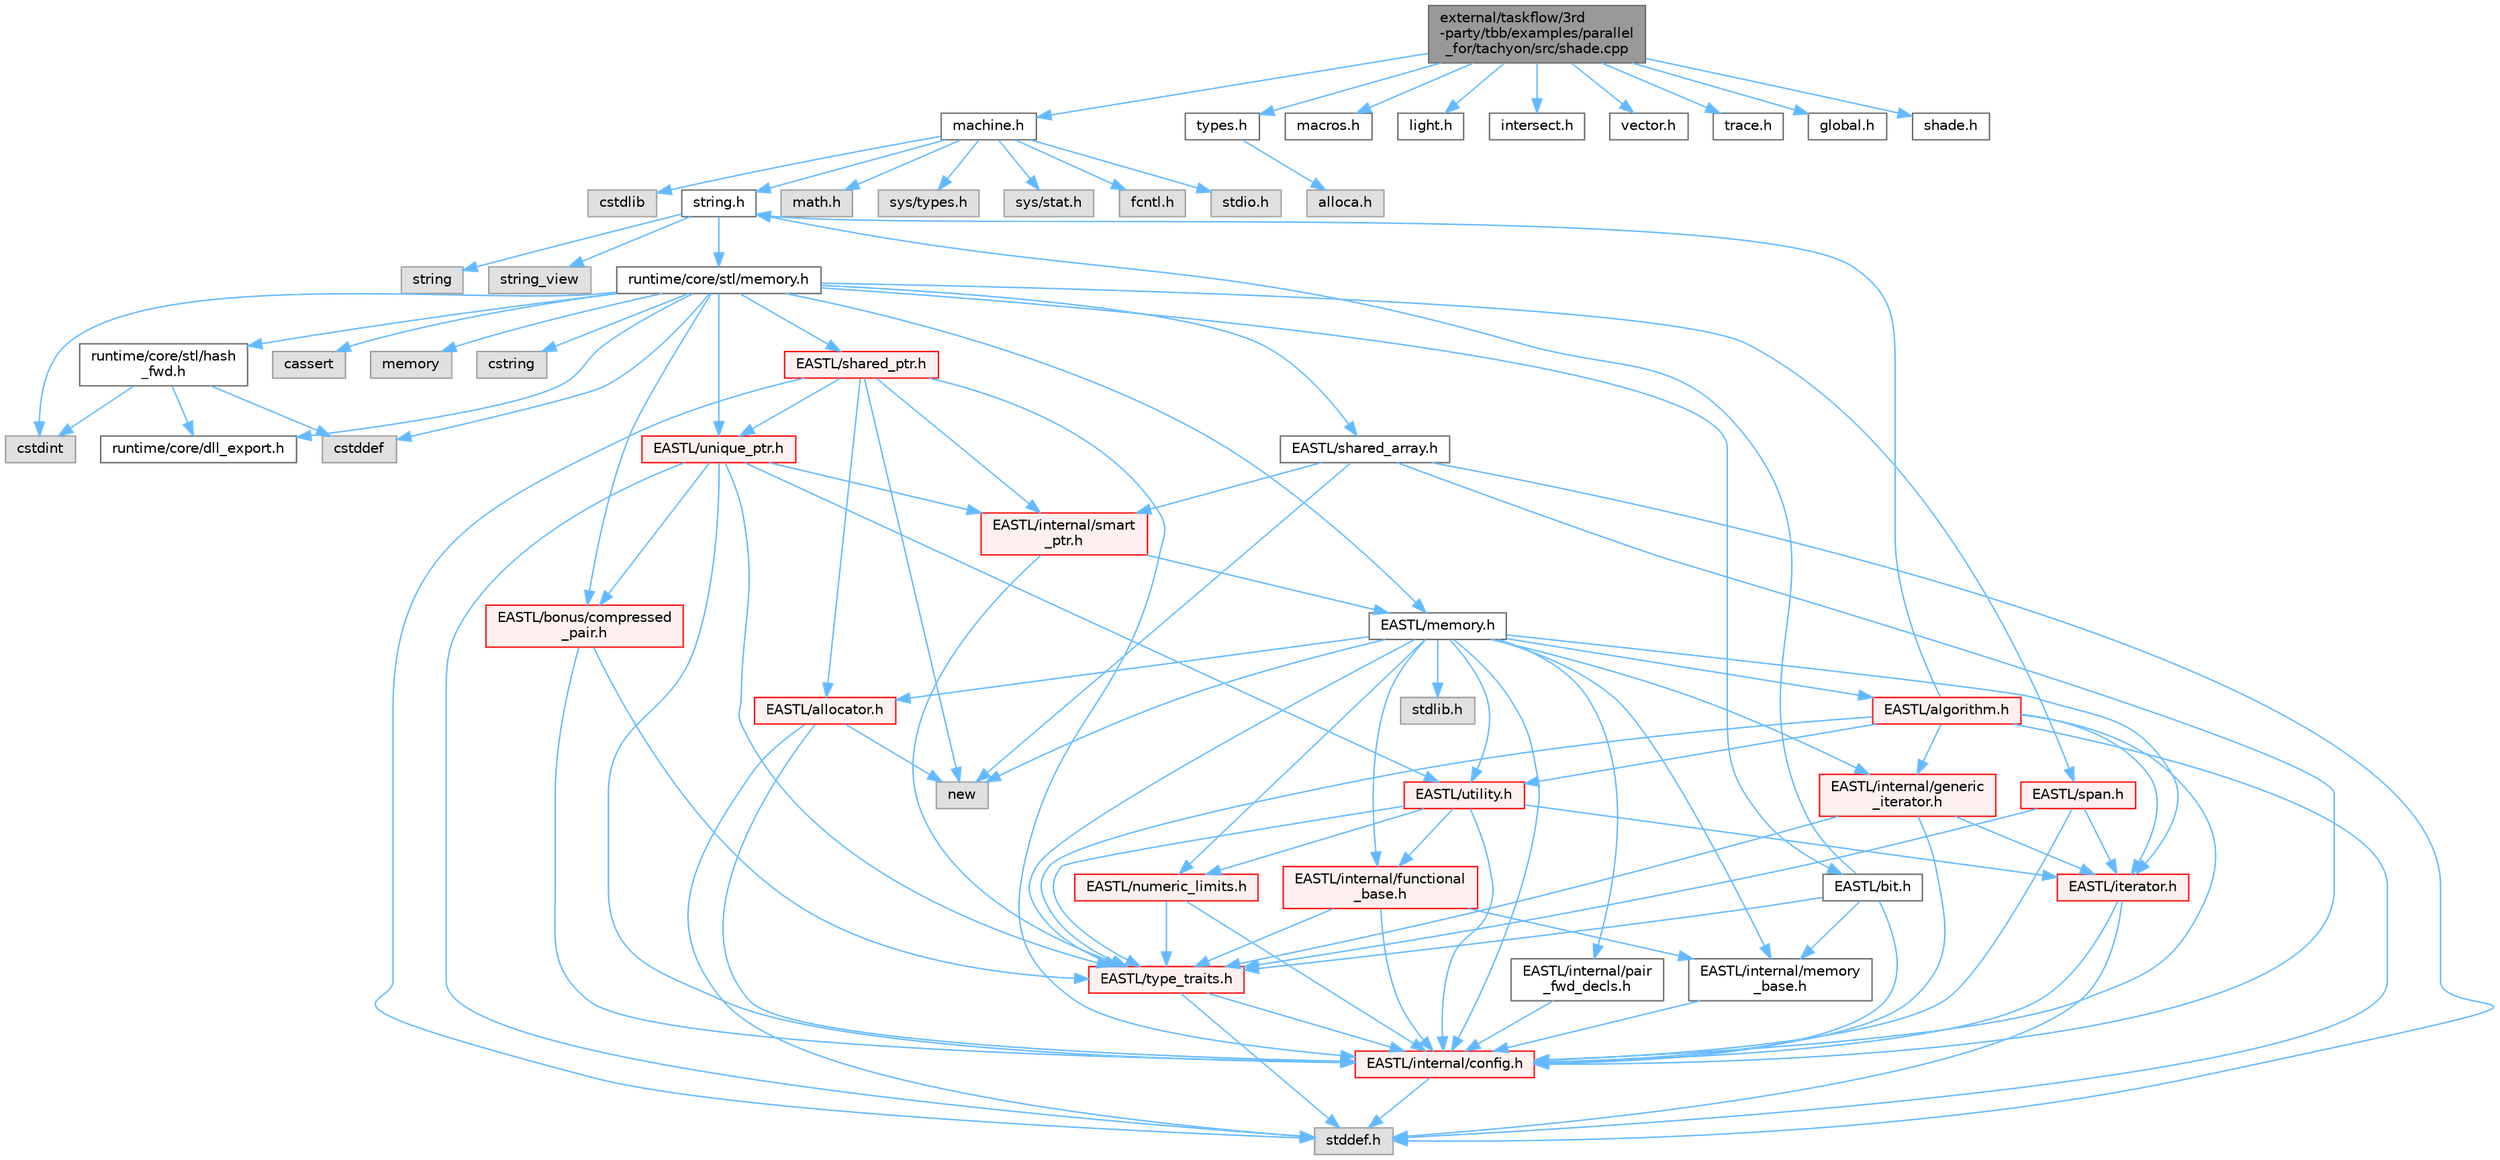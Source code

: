 digraph "external/taskflow/3rd-party/tbb/examples/parallel_for/tachyon/src/shade.cpp"
{
 // LATEX_PDF_SIZE
  bgcolor="transparent";
  edge [fontname=Helvetica,fontsize=10,labelfontname=Helvetica,labelfontsize=10];
  node [fontname=Helvetica,fontsize=10,shape=box,height=0.2,width=0.4];
  Node1 [id="Node000001",label="external/taskflow/3rd\l-party/tbb/examples/parallel\l_for/tachyon/src/shade.cpp",height=0.2,width=0.4,color="gray40", fillcolor="grey60", style="filled", fontcolor="black",tooltip=" "];
  Node1 -> Node2 [id="edge108_Node000001_Node000002",color="steelblue1",style="solid",tooltip=" "];
  Node2 [id="Node000002",label="machine.h",height=0.2,width=0.4,color="grey40", fillcolor="white", style="filled",URL="$machine_8h.html",tooltip=" "];
  Node2 -> Node3 [id="edge109_Node000002_Node000003",color="steelblue1",style="solid",tooltip=" "];
  Node3 [id="Node000003",label="stdio.h",height=0.2,width=0.4,color="grey60", fillcolor="#E0E0E0", style="filled",tooltip=" "];
  Node2 -> Node4 [id="edge110_Node000002_Node000004",color="steelblue1",style="solid",tooltip=" "];
  Node4 [id="Node000004",label="cstdlib",height=0.2,width=0.4,color="grey60", fillcolor="#E0E0E0", style="filled",tooltip=" "];
  Node2 -> Node5 [id="edge111_Node000002_Node000005",color="steelblue1",style="solid",tooltip=" "];
  Node5 [id="Node000005",label="string.h",height=0.2,width=0.4,color="grey40", fillcolor="white", style="filled",URL="$string_8h.html",tooltip=" "];
  Node5 -> Node6 [id="edge112_Node000005_Node000006",color="steelblue1",style="solid",tooltip=" "];
  Node6 [id="Node000006",label="string",height=0.2,width=0.4,color="grey60", fillcolor="#E0E0E0", style="filled",tooltip=" "];
  Node5 -> Node7 [id="edge113_Node000005_Node000007",color="steelblue1",style="solid",tooltip=" "];
  Node7 [id="Node000007",label="string_view",height=0.2,width=0.4,color="grey60", fillcolor="#E0E0E0", style="filled",tooltip=" "];
  Node5 -> Node8 [id="edge114_Node000005_Node000008",color="steelblue1",style="solid",tooltip=" "];
  Node8 [id="Node000008",label="runtime/core/stl/memory.h",height=0.2,width=0.4,color="grey40", fillcolor="white", style="filled",URL="$runtime_2core_2stl_2memory_8h.html",tooltip=" "];
  Node8 -> Node9 [id="edge115_Node000008_Node000009",color="steelblue1",style="solid",tooltip=" "];
  Node9 [id="Node000009",label="cstddef",height=0.2,width=0.4,color="grey60", fillcolor="#E0E0E0", style="filled",tooltip=" "];
  Node8 -> Node10 [id="edge116_Node000008_Node000010",color="steelblue1",style="solid",tooltip=" "];
  Node10 [id="Node000010",label="cstdint",height=0.2,width=0.4,color="grey60", fillcolor="#E0E0E0", style="filled",tooltip=" "];
  Node8 -> Node11 [id="edge117_Node000008_Node000011",color="steelblue1",style="solid",tooltip=" "];
  Node11 [id="Node000011",label="cassert",height=0.2,width=0.4,color="grey60", fillcolor="#E0E0E0", style="filled",tooltip=" "];
  Node8 -> Node12 [id="edge118_Node000008_Node000012",color="steelblue1",style="solid",tooltip=" "];
  Node12 [id="Node000012",label="memory",height=0.2,width=0.4,color="grey60", fillcolor="#E0E0E0", style="filled",tooltip=" "];
  Node8 -> Node13 [id="edge119_Node000008_Node000013",color="steelblue1",style="solid",tooltip=" "];
  Node13 [id="Node000013",label="cstring",height=0.2,width=0.4,color="grey60", fillcolor="#E0E0E0", style="filled",tooltip=" "];
  Node8 -> Node14 [id="edge120_Node000008_Node000014",color="steelblue1",style="solid",tooltip=" "];
  Node14 [id="Node000014",label="EASTL/bit.h",height=0.2,width=0.4,color="grey40", fillcolor="white", style="filled",URL="$bit_8h.html",tooltip=" "];
  Node14 -> Node15 [id="edge121_Node000014_Node000015",color="steelblue1",style="solid",tooltip=" "];
  Node15 [id="Node000015",label="EASTL/internal/config.h",height=0.2,width=0.4,color="red", fillcolor="#FFF0F0", style="filled",URL="$runtime_2_e_a_s_t_l_2include_2_e_a_s_t_l_2internal_2config_8h.html",tooltip=" "];
  Node15 -> Node23 [id="edge122_Node000015_Node000023",color="steelblue1",style="solid",tooltip=" "];
  Node23 [id="Node000023",label="stddef.h",height=0.2,width=0.4,color="grey60", fillcolor="#E0E0E0", style="filled",tooltip=" "];
  Node14 -> Node24 [id="edge123_Node000014_Node000024",color="steelblue1",style="solid",tooltip=" "];
  Node24 [id="Node000024",label="EASTL/internal/memory\l_base.h",height=0.2,width=0.4,color="grey40", fillcolor="white", style="filled",URL="$memory__base_8h.html",tooltip=" "];
  Node24 -> Node15 [id="edge124_Node000024_Node000015",color="steelblue1",style="solid",tooltip=" "];
  Node14 -> Node25 [id="edge125_Node000014_Node000025",color="steelblue1",style="solid",tooltip=" "];
  Node25 [id="Node000025",label="EASTL/type_traits.h",height=0.2,width=0.4,color="red", fillcolor="#FFF0F0", style="filled",URL="$_e_a_s_t_l_2include_2_e_a_s_t_l_2type__traits_8h.html",tooltip=" "];
  Node25 -> Node15 [id="edge126_Node000025_Node000015",color="steelblue1",style="solid",tooltip=" "];
  Node25 -> Node23 [id="edge127_Node000025_Node000023",color="steelblue1",style="solid",tooltip=" "];
  Node14 -> Node5 [id="edge128_Node000014_Node000005",color="steelblue1",style="solid",tooltip=" "];
  Node8 -> Node35 [id="edge129_Node000008_Node000035",color="steelblue1",style="solid",tooltip=" "];
  Node35 [id="Node000035",label="EASTL/memory.h",height=0.2,width=0.4,color="grey40", fillcolor="white", style="filled",URL="$runtime_2_e_a_s_t_l_2include_2_e_a_s_t_l_2memory_8h.html",tooltip=" "];
  Node35 -> Node15 [id="edge130_Node000035_Node000015",color="steelblue1",style="solid",tooltip=" "];
  Node35 -> Node24 [id="edge131_Node000035_Node000024",color="steelblue1",style="solid",tooltip=" "];
  Node35 -> Node36 [id="edge132_Node000035_Node000036",color="steelblue1",style="solid",tooltip=" "];
  Node36 [id="Node000036",label="EASTL/internal/generic\l_iterator.h",height=0.2,width=0.4,color="red", fillcolor="#FFF0F0", style="filled",URL="$generic__iterator_8h.html",tooltip=" "];
  Node36 -> Node15 [id="edge133_Node000036_Node000015",color="steelblue1",style="solid",tooltip=" "];
  Node36 -> Node37 [id="edge134_Node000036_Node000037",color="steelblue1",style="solid",tooltip=" "];
  Node37 [id="Node000037",label="EASTL/iterator.h",height=0.2,width=0.4,color="red", fillcolor="#FFF0F0", style="filled",URL="$_e_a_s_t_l_2include_2_e_a_s_t_l_2iterator_8h.html",tooltip=" "];
  Node37 -> Node15 [id="edge135_Node000037_Node000015",color="steelblue1",style="solid",tooltip=" "];
  Node37 -> Node23 [id="edge136_Node000037_Node000023",color="steelblue1",style="solid",tooltip=" "];
  Node36 -> Node25 [id="edge137_Node000036_Node000025",color="steelblue1",style="solid",tooltip=" "];
  Node35 -> Node40 [id="edge138_Node000035_Node000040",color="steelblue1",style="solid",tooltip=" "];
  Node40 [id="Node000040",label="EASTL/internal/pair\l_fwd_decls.h",height=0.2,width=0.4,color="grey40", fillcolor="white", style="filled",URL="$pair__fwd__decls_8h.html",tooltip=" "];
  Node40 -> Node15 [id="edge139_Node000040_Node000015",color="steelblue1",style="solid",tooltip=" "];
  Node35 -> Node41 [id="edge140_Node000035_Node000041",color="steelblue1",style="solid",tooltip=" "];
  Node41 [id="Node000041",label="EASTL/internal/functional\l_base.h",height=0.2,width=0.4,color="red", fillcolor="#FFF0F0", style="filled",URL="$functional__base_8h.html",tooltip=" "];
  Node41 -> Node15 [id="edge141_Node000041_Node000015",color="steelblue1",style="solid",tooltip=" "];
  Node41 -> Node24 [id="edge142_Node000041_Node000024",color="steelblue1",style="solid",tooltip=" "];
  Node41 -> Node25 [id="edge143_Node000041_Node000025",color="steelblue1",style="solid",tooltip=" "];
  Node35 -> Node42 [id="edge144_Node000035_Node000042",color="steelblue1",style="solid",tooltip=" "];
  Node42 [id="Node000042",label="EASTL/algorithm.h",height=0.2,width=0.4,color="red", fillcolor="#FFF0F0", style="filled",URL="$_e_a_s_t_l_2include_2_e_a_s_t_l_2algorithm_8h.html",tooltip=" "];
  Node42 -> Node15 [id="edge145_Node000042_Node000015",color="steelblue1",style="solid",tooltip=" "];
  Node42 -> Node25 [id="edge146_Node000042_Node000025",color="steelblue1",style="solid",tooltip=" "];
  Node42 -> Node37 [id="edge147_Node000042_Node000037",color="steelblue1",style="solid",tooltip=" "];
  Node42 -> Node52 [id="edge148_Node000042_Node000052",color="steelblue1",style="solid",tooltip=" "];
  Node52 [id="Node000052",label="EASTL/utility.h",height=0.2,width=0.4,color="red", fillcolor="#FFF0F0", style="filled",URL="$runtime_2_e_a_s_t_l_2include_2_e_a_s_t_l_2utility_8h.html",tooltip=" "];
  Node52 -> Node15 [id="edge149_Node000052_Node000015",color="steelblue1",style="solid",tooltip=" "];
  Node52 -> Node25 [id="edge150_Node000052_Node000025",color="steelblue1",style="solid",tooltip=" "];
  Node52 -> Node37 [id="edge151_Node000052_Node000037",color="steelblue1",style="solid",tooltip=" "];
  Node52 -> Node53 [id="edge152_Node000052_Node000053",color="steelblue1",style="solid",tooltip=" "];
  Node53 [id="Node000053",label="EASTL/numeric_limits.h",height=0.2,width=0.4,color="red", fillcolor="#FFF0F0", style="filled",URL="$numeric__limits_8h.html",tooltip=" "];
  Node53 -> Node15 [id="edge153_Node000053_Node000015",color="steelblue1",style="solid",tooltip=" "];
  Node53 -> Node25 [id="edge154_Node000053_Node000025",color="steelblue1",style="solid",tooltip=" "];
  Node52 -> Node41 [id="edge155_Node000052_Node000041",color="steelblue1",style="solid",tooltip=" "];
  Node42 -> Node36 [id="edge156_Node000042_Node000036",color="steelblue1",style="solid",tooltip=" "];
  Node42 -> Node23 [id="edge157_Node000042_Node000023",color="steelblue1",style="solid",tooltip=" "];
  Node42 -> Node5 [id="edge158_Node000042_Node000005",color="steelblue1",style="solid",tooltip=" "];
  Node35 -> Node25 [id="edge159_Node000035_Node000025",color="steelblue1",style="solid",tooltip=" "];
  Node35 -> Node49 [id="edge160_Node000035_Node000049",color="steelblue1",style="solid",tooltip=" "];
  Node49 [id="Node000049",label="EASTL/allocator.h",height=0.2,width=0.4,color="red", fillcolor="#FFF0F0", style="filled",URL="$runtime_2_e_a_s_t_l_2include_2_e_a_s_t_l_2allocator_8h.html",tooltip=" "];
  Node49 -> Node15 [id="edge161_Node000049_Node000015",color="steelblue1",style="solid",tooltip=" "];
  Node49 -> Node23 [id="edge162_Node000049_Node000023",color="steelblue1",style="solid",tooltip=" "];
  Node49 -> Node50 [id="edge163_Node000049_Node000050",color="steelblue1",style="solid",tooltip=" "];
  Node50 [id="Node000050",label="new",height=0.2,width=0.4,color="grey60", fillcolor="#E0E0E0", style="filled",tooltip=" "];
  Node35 -> Node37 [id="edge164_Node000035_Node000037",color="steelblue1",style="solid",tooltip=" "];
  Node35 -> Node52 [id="edge165_Node000035_Node000052",color="steelblue1",style="solid",tooltip=" "];
  Node35 -> Node53 [id="edge166_Node000035_Node000053",color="steelblue1",style="solid",tooltip=" "];
  Node35 -> Node62 [id="edge167_Node000035_Node000062",color="steelblue1",style="solid",tooltip=" "];
  Node62 [id="Node000062",label="stdlib.h",height=0.2,width=0.4,color="grey60", fillcolor="#E0E0E0", style="filled",tooltip=" "];
  Node35 -> Node50 [id="edge168_Node000035_Node000050",color="steelblue1",style="solid",tooltip=" "];
  Node8 -> Node63 [id="edge169_Node000008_Node000063",color="steelblue1",style="solid",tooltip=" "];
  Node63 [id="Node000063",label="EASTL/shared_array.h",height=0.2,width=0.4,color="grey40", fillcolor="white", style="filled",URL="$shared__array_8h.html",tooltip=" "];
  Node63 -> Node15 [id="edge170_Node000063_Node000015",color="steelblue1",style="solid",tooltip=" "];
  Node63 -> Node64 [id="edge171_Node000063_Node000064",color="steelblue1",style="solid",tooltip=" "];
  Node64 [id="Node000064",label="EASTL/internal/smart\l_ptr.h",height=0.2,width=0.4,color="red", fillcolor="#FFF0F0", style="filled",URL="$smart__ptr_8h.html",tooltip=" "];
  Node64 -> Node35 [id="edge172_Node000064_Node000035",color="steelblue1",style="solid",tooltip=" "];
  Node64 -> Node25 [id="edge173_Node000064_Node000025",color="steelblue1",style="solid",tooltip=" "];
  Node63 -> Node50 [id="edge174_Node000063_Node000050",color="steelblue1",style="solid",tooltip=" "];
  Node63 -> Node23 [id="edge175_Node000063_Node000023",color="steelblue1",style="solid",tooltip=" "];
  Node8 -> Node66 [id="edge176_Node000008_Node000066",color="steelblue1",style="solid",tooltip=" "];
  Node66 [id="Node000066",label="EASTL/unique_ptr.h",height=0.2,width=0.4,color="red", fillcolor="#FFF0F0", style="filled",URL="$unique__ptr_8h.html",tooltip=" "];
  Node66 -> Node67 [id="edge177_Node000066_Node000067",color="steelblue1",style="solid",tooltip=" "];
  Node67 [id="Node000067",label="EASTL/bonus/compressed\l_pair.h",height=0.2,width=0.4,color="red", fillcolor="#FFF0F0", style="filled",URL="$compressed__pair_8h.html",tooltip=" "];
  Node67 -> Node15 [id="edge178_Node000067_Node000015",color="steelblue1",style="solid",tooltip=" "];
  Node67 -> Node25 [id="edge179_Node000067_Node000025",color="steelblue1",style="solid",tooltip=" "];
  Node66 -> Node15 [id="edge180_Node000066_Node000015",color="steelblue1",style="solid",tooltip=" "];
  Node66 -> Node64 [id="edge181_Node000066_Node000064",color="steelblue1",style="solid",tooltip=" "];
  Node66 -> Node25 [id="edge182_Node000066_Node000025",color="steelblue1",style="solid",tooltip=" "];
  Node66 -> Node52 [id="edge183_Node000066_Node000052",color="steelblue1",style="solid",tooltip=" "];
  Node66 -> Node23 [id="edge184_Node000066_Node000023",color="steelblue1",style="solid",tooltip=" "];
  Node8 -> Node69 [id="edge185_Node000008_Node000069",color="steelblue1",style="solid",tooltip=" "];
  Node69 [id="Node000069",label="EASTL/shared_ptr.h",height=0.2,width=0.4,color="red", fillcolor="#FFF0F0", style="filled",URL="$shared__ptr_8h.html",tooltip=" "];
  Node69 -> Node15 [id="edge186_Node000069_Node000015",color="steelblue1",style="solid",tooltip=" "];
  Node69 -> Node64 [id="edge187_Node000069_Node000064",color="steelblue1",style="solid",tooltip=" "];
  Node69 -> Node66 [id="edge188_Node000069_Node000066",color="steelblue1",style="solid",tooltip=" "];
  Node69 -> Node49 [id="edge189_Node000069_Node000049",color="steelblue1",style="solid",tooltip=" "];
  Node69 -> Node50 [id="edge190_Node000069_Node000050",color="steelblue1",style="solid",tooltip=" "];
  Node69 -> Node23 [id="edge191_Node000069_Node000023",color="steelblue1",style="solid",tooltip=" "];
  Node8 -> Node149 [id="edge192_Node000008_Node000149",color="steelblue1",style="solid",tooltip=" "];
  Node149 [id="Node000149",label="EASTL/span.h",height=0.2,width=0.4,color="red", fillcolor="#FFF0F0", style="filled",URL="$span_8h.html",tooltip=" "];
  Node149 -> Node15 [id="edge193_Node000149_Node000015",color="steelblue1",style="solid",tooltip=" "];
  Node149 -> Node25 [id="edge194_Node000149_Node000025",color="steelblue1",style="solid",tooltip=" "];
  Node149 -> Node37 [id="edge195_Node000149_Node000037",color="steelblue1",style="solid",tooltip=" "];
  Node8 -> Node67 [id="edge196_Node000008_Node000067",color="steelblue1",style="solid",tooltip=" "];
  Node8 -> Node152 [id="edge197_Node000008_Node000152",color="steelblue1",style="solid",tooltip=" "];
  Node152 [id="Node000152",label="runtime/core/dll_export.h",height=0.2,width=0.4,color="grey40", fillcolor="white", style="filled",URL="$dll__export_8h.html",tooltip=" "];
  Node8 -> Node153 [id="edge198_Node000008_Node000153",color="steelblue1",style="solid",tooltip=" "];
  Node153 [id="Node000153",label="runtime/core/stl/hash\l_fwd.h",height=0.2,width=0.4,color="grey40", fillcolor="white", style="filled",URL="$hash__fwd_8h.html",tooltip=" "];
  Node153 -> Node9 [id="edge199_Node000153_Node000009",color="steelblue1",style="solid",tooltip=" "];
  Node153 -> Node10 [id="edge200_Node000153_Node000010",color="steelblue1",style="solid",tooltip=" "];
  Node153 -> Node152 [id="edge201_Node000153_Node000152",color="steelblue1",style="solid",tooltip=" "];
  Node2 -> Node154 [id="edge202_Node000002_Node000154",color="steelblue1",style="solid",tooltip=" "];
  Node154 [id="Node000154",label="math.h",height=0.2,width=0.4,color="grey60", fillcolor="#E0E0E0", style="filled",tooltip=" "];
  Node2 -> Node155 [id="edge203_Node000002_Node000155",color="steelblue1",style="solid",tooltip=" "];
  Node155 [id="Node000155",label="sys/types.h",height=0.2,width=0.4,color="grey60", fillcolor="#E0E0E0", style="filled",tooltip=" "];
  Node2 -> Node156 [id="edge204_Node000002_Node000156",color="steelblue1",style="solid",tooltip=" "];
  Node156 [id="Node000156",label="sys/stat.h",height=0.2,width=0.4,color="grey60", fillcolor="#E0E0E0", style="filled",tooltip=" "];
  Node2 -> Node157 [id="edge205_Node000002_Node000157",color="steelblue1",style="solid",tooltip=" "];
  Node157 [id="Node000157",label="fcntl.h",height=0.2,width=0.4,color="grey60", fillcolor="#E0E0E0", style="filled",tooltip=" "];
  Node1 -> Node158 [id="edge206_Node000001_Node000158",color="steelblue1",style="solid",tooltip=" "];
  Node158 [id="Node000158",label="types.h",height=0.2,width=0.4,color="grey40", fillcolor="white", style="filled",URL="$external_2taskflow_23rd-party_2tbb_2examples_2parallel__for_2tachyon_2src_2types_8h.html",tooltip=" "];
  Node158 -> Node159 [id="edge207_Node000158_Node000159",color="steelblue1",style="solid",tooltip=" "];
  Node159 [id="Node000159",label="alloca.h",height=0.2,width=0.4,color="grey60", fillcolor="#E0E0E0", style="filled",tooltip=" "];
  Node1 -> Node160 [id="edge208_Node000001_Node000160",color="steelblue1",style="solid",tooltip=" "];
  Node160 [id="Node000160",label="macros.h",height=0.2,width=0.4,color="grey40", fillcolor="white", style="filled",URL="$tbb_2examples_2parallel__for_2tachyon_2src_2_macros_8h.html",tooltip=" "];
  Node1 -> Node161 [id="edge209_Node000001_Node000161",color="steelblue1",style="solid",tooltip=" "];
  Node161 [id="Node000161",label="light.h",height=0.2,width=0.4,color="grey40", fillcolor="white", style="filled",URL="$light_8h.html",tooltip=" "];
  Node1 -> Node162 [id="edge210_Node000001_Node000162",color="steelblue1",style="solid",tooltip=" "];
  Node162 [id="Node000162",label="intersect.h",height=0.2,width=0.4,color="grey40", fillcolor="white", style="filled",URL="$intersect_8h.html",tooltip=" "];
  Node1 -> Node163 [id="edge211_Node000001_Node000163",color="steelblue1",style="solid",tooltip=" "];
  Node163 [id="Node000163",label="vector.h",height=0.2,width=0.4,color="grey40", fillcolor="white", style="filled",URL="$external_2taskflow_23rd-party_2tbb_2examples_2parallel__for_2tachyon_2src_2vector_8h.html",tooltip=" "];
  Node1 -> Node164 [id="edge212_Node000001_Node000164",color="steelblue1",style="solid",tooltip=" "];
  Node164 [id="Node000164",label="trace.h",height=0.2,width=0.4,color="grey40", fillcolor="white", style="filled",URL="$trace_8h.html",tooltip=" "];
  Node1 -> Node165 [id="edge213_Node000001_Node000165",color="steelblue1",style="solid",tooltip=" "];
  Node165 [id="Node000165",label="global.h",height=0.2,width=0.4,color="grey40", fillcolor="white", style="filled",URL="$global_8h.html",tooltip=" "];
  Node1 -> Node166 [id="edge214_Node000001_Node000166",color="steelblue1",style="solid",tooltip=" "];
  Node166 [id="Node000166",label="shade.h",height=0.2,width=0.4,color="grey40", fillcolor="white", style="filled",URL="$shade_8h.html",tooltip=" "];
}
